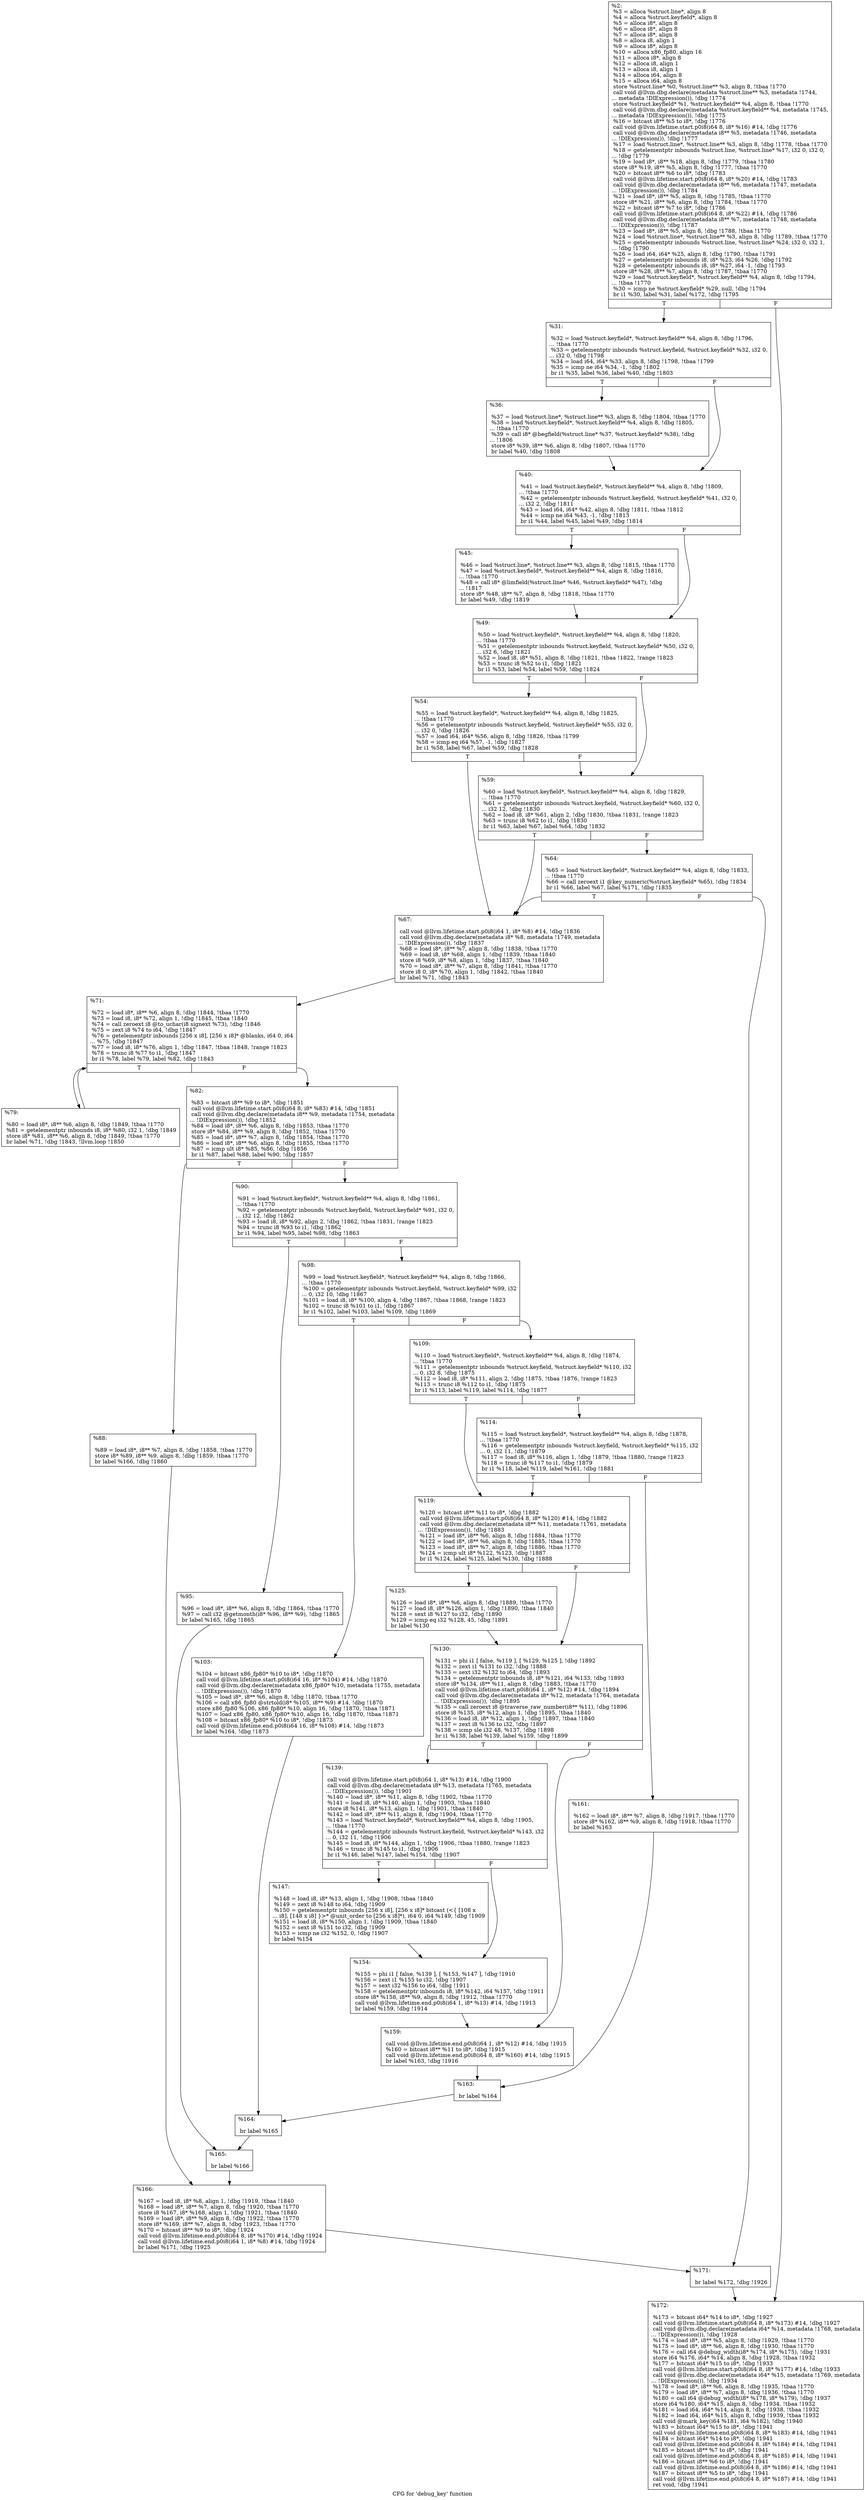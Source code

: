 digraph "CFG for 'debug_key' function" {
	label="CFG for 'debug_key' function";

	Node0x1f224c0 [shape=record,label="{%2:\l  %3 = alloca %struct.line*, align 8\l  %4 = alloca %struct.keyfield*, align 8\l  %5 = alloca i8*, align 8\l  %6 = alloca i8*, align 8\l  %7 = alloca i8*, align 8\l  %8 = alloca i8, align 1\l  %9 = alloca i8*, align 8\l  %10 = alloca x86_fp80, align 16\l  %11 = alloca i8*, align 8\l  %12 = alloca i8, align 1\l  %13 = alloca i8, align 1\l  %14 = alloca i64, align 8\l  %15 = alloca i64, align 8\l  store %struct.line* %0, %struct.line** %3, align 8, !tbaa !1770\l  call void @llvm.dbg.declare(metadata %struct.line** %3, metadata !1744,\l... metadata !DIExpression()), !dbg !1774\l  store %struct.keyfield* %1, %struct.keyfield** %4, align 8, !tbaa !1770\l  call void @llvm.dbg.declare(metadata %struct.keyfield** %4, metadata !1745,\l... metadata !DIExpression()), !dbg !1775\l  %16 = bitcast i8** %5 to i8*, !dbg !1776\l  call void @llvm.lifetime.start.p0i8(i64 8, i8* %16) #14, !dbg !1776\l  call void @llvm.dbg.declare(metadata i8** %5, metadata !1746, metadata\l... !DIExpression()), !dbg !1777\l  %17 = load %struct.line*, %struct.line** %3, align 8, !dbg !1778, !tbaa !1770\l  %18 = getelementptr inbounds %struct.line, %struct.line* %17, i32 0, i32 0,\l... !dbg !1779\l  %19 = load i8*, i8** %18, align 8, !dbg !1779, !tbaa !1780\l  store i8* %19, i8** %5, align 8, !dbg !1777, !tbaa !1770\l  %20 = bitcast i8** %6 to i8*, !dbg !1783\l  call void @llvm.lifetime.start.p0i8(i64 8, i8* %20) #14, !dbg !1783\l  call void @llvm.dbg.declare(metadata i8** %6, metadata !1747, metadata\l... !DIExpression()), !dbg !1784\l  %21 = load i8*, i8** %5, align 8, !dbg !1785, !tbaa !1770\l  store i8* %21, i8** %6, align 8, !dbg !1784, !tbaa !1770\l  %22 = bitcast i8** %7 to i8*, !dbg !1786\l  call void @llvm.lifetime.start.p0i8(i64 8, i8* %22) #14, !dbg !1786\l  call void @llvm.dbg.declare(metadata i8** %7, metadata !1748, metadata\l... !DIExpression()), !dbg !1787\l  %23 = load i8*, i8** %5, align 8, !dbg !1788, !tbaa !1770\l  %24 = load %struct.line*, %struct.line** %3, align 8, !dbg !1789, !tbaa !1770\l  %25 = getelementptr inbounds %struct.line, %struct.line* %24, i32 0, i32 1,\l... !dbg !1790\l  %26 = load i64, i64* %25, align 8, !dbg !1790, !tbaa !1791\l  %27 = getelementptr inbounds i8, i8* %23, i64 %26, !dbg !1792\l  %28 = getelementptr inbounds i8, i8* %27, i64 -1, !dbg !1793\l  store i8* %28, i8** %7, align 8, !dbg !1787, !tbaa !1770\l  %29 = load %struct.keyfield*, %struct.keyfield** %4, align 8, !dbg !1794,\l... !tbaa !1770\l  %30 = icmp ne %struct.keyfield* %29, null, !dbg !1794\l  br i1 %30, label %31, label %172, !dbg !1795\l|{<s0>T|<s1>F}}"];
	Node0x1f224c0:s0 -> Node0x1f22510;
	Node0x1f224c0:s1 -> Node0x1f22f10;
	Node0x1f22510 [shape=record,label="{%31:\l\l  %32 = load %struct.keyfield*, %struct.keyfield** %4, align 8, !dbg !1796,\l... !tbaa !1770\l  %33 = getelementptr inbounds %struct.keyfield, %struct.keyfield* %32, i32 0,\l... i32 0, !dbg !1798\l  %34 = load i64, i64* %33, align 8, !dbg !1798, !tbaa !1799\l  %35 = icmp ne i64 %34, -1, !dbg !1802\l  br i1 %35, label %36, label %40, !dbg !1803\l|{<s0>T|<s1>F}}"];
	Node0x1f22510:s0 -> Node0x1f22560;
	Node0x1f22510:s1 -> Node0x1f225b0;
	Node0x1f22560 [shape=record,label="{%36:\l\l  %37 = load %struct.line*, %struct.line** %3, align 8, !dbg !1804, !tbaa !1770\l  %38 = load %struct.keyfield*, %struct.keyfield** %4, align 8, !dbg !1805,\l... !tbaa !1770\l  %39 = call i8* @begfield(%struct.line* %37, %struct.keyfield* %38), !dbg\l... !1806\l  store i8* %39, i8** %6, align 8, !dbg !1807, !tbaa !1770\l  br label %40, !dbg !1808\l}"];
	Node0x1f22560 -> Node0x1f225b0;
	Node0x1f225b0 [shape=record,label="{%40:\l\l  %41 = load %struct.keyfield*, %struct.keyfield** %4, align 8, !dbg !1809,\l... !tbaa !1770\l  %42 = getelementptr inbounds %struct.keyfield, %struct.keyfield* %41, i32 0,\l... i32 2, !dbg !1811\l  %43 = load i64, i64* %42, align 8, !dbg !1811, !tbaa !1812\l  %44 = icmp ne i64 %43, -1, !dbg !1813\l  br i1 %44, label %45, label %49, !dbg !1814\l|{<s0>T|<s1>F}}"];
	Node0x1f225b0:s0 -> Node0x1f22600;
	Node0x1f225b0:s1 -> Node0x1f22650;
	Node0x1f22600 [shape=record,label="{%45:\l\l  %46 = load %struct.line*, %struct.line** %3, align 8, !dbg !1815, !tbaa !1770\l  %47 = load %struct.keyfield*, %struct.keyfield** %4, align 8, !dbg !1816,\l... !tbaa !1770\l  %48 = call i8* @limfield(%struct.line* %46, %struct.keyfield* %47), !dbg\l... !1817\l  store i8* %48, i8** %7, align 8, !dbg !1818, !tbaa !1770\l  br label %49, !dbg !1819\l}"];
	Node0x1f22600 -> Node0x1f22650;
	Node0x1f22650 [shape=record,label="{%49:\l\l  %50 = load %struct.keyfield*, %struct.keyfield** %4, align 8, !dbg !1820,\l... !tbaa !1770\l  %51 = getelementptr inbounds %struct.keyfield, %struct.keyfield* %50, i32 0,\l... i32 6, !dbg !1821\l  %52 = load i8, i8* %51, align 8, !dbg !1821, !tbaa !1822, !range !1823\l  %53 = trunc i8 %52 to i1, !dbg !1821\l  br i1 %53, label %54, label %59, !dbg !1824\l|{<s0>T|<s1>F}}"];
	Node0x1f22650:s0 -> Node0x1f226a0;
	Node0x1f22650:s1 -> Node0x1f226f0;
	Node0x1f226a0 [shape=record,label="{%54:\l\l  %55 = load %struct.keyfield*, %struct.keyfield** %4, align 8, !dbg !1825,\l... !tbaa !1770\l  %56 = getelementptr inbounds %struct.keyfield, %struct.keyfield* %55, i32 0,\l... i32 0, !dbg !1826\l  %57 = load i64, i64* %56, align 8, !dbg !1826, !tbaa !1799\l  %58 = icmp eq i64 %57, -1, !dbg !1827\l  br i1 %58, label %67, label %59, !dbg !1828\l|{<s0>T|<s1>F}}"];
	Node0x1f226a0:s0 -> Node0x1f22790;
	Node0x1f226a0:s1 -> Node0x1f226f0;
	Node0x1f226f0 [shape=record,label="{%59:\l\l  %60 = load %struct.keyfield*, %struct.keyfield** %4, align 8, !dbg !1829,\l... !tbaa !1770\l  %61 = getelementptr inbounds %struct.keyfield, %struct.keyfield* %60, i32 0,\l... i32 12, !dbg !1830\l  %62 = load i8, i8* %61, align 2, !dbg !1830, !tbaa !1831, !range !1823\l  %63 = trunc i8 %62 to i1, !dbg !1830\l  br i1 %63, label %67, label %64, !dbg !1832\l|{<s0>T|<s1>F}}"];
	Node0x1f226f0:s0 -> Node0x1f22790;
	Node0x1f226f0:s1 -> Node0x1f22740;
	Node0x1f22740 [shape=record,label="{%64:\l\l  %65 = load %struct.keyfield*, %struct.keyfield** %4, align 8, !dbg !1833,\l... !tbaa !1770\l  %66 = call zeroext i1 @key_numeric(%struct.keyfield* %65), !dbg !1834\l  br i1 %66, label %67, label %171, !dbg !1835\l|{<s0>T|<s1>F}}"];
	Node0x1f22740:s0 -> Node0x1f22790;
	Node0x1f22740:s1 -> Node0x1f22ec0;
	Node0x1f22790 [shape=record,label="{%67:\l\l  call void @llvm.lifetime.start.p0i8(i64 1, i8* %8) #14, !dbg !1836\l  call void @llvm.dbg.declare(metadata i8* %8, metadata !1749, metadata\l... !DIExpression()), !dbg !1837\l  %68 = load i8*, i8** %7, align 8, !dbg !1838, !tbaa !1770\l  %69 = load i8, i8* %68, align 1, !dbg !1839, !tbaa !1840\l  store i8 %69, i8* %8, align 1, !dbg !1837, !tbaa !1840\l  %70 = load i8*, i8** %7, align 8, !dbg !1841, !tbaa !1770\l  store i8 0, i8* %70, align 1, !dbg !1842, !tbaa !1840\l  br label %71, !dbg !1843\l}"];
	Node0x1f22790 -> Node0x1f227e0;
	Node0x1f227e0 [shape=record,label="{%71:\l\l  %72 = load i8*, i8** %6, align 8, !dbg !1844, !tbaa !1770\l  %73 = load i8, i8* %72, align 1, !dbg !1845, !tbaa !1840\l  %74 = call zeroext i8 @to_uchar(i8 signext %73), !dbg !1846\l  %75 = zext i8 %74 to i64, !dbg !1847\l  %76 = getelementptr inbounds [256 x i8], [256 x i8]* @blanks, i64 0, i64\l... %75, !dbg !1847\l  %77 = load i8, i8* %76, align 1, !dbg !1847, !tbaa !1848, !range !1823\l  %78 = trunc i8 %77 to i1, !dbg !1847\l  br i1 %78, label %79, label %82, !dbg !1843\l|{<s0>T|<s1>F}}"];
	Node0x1f227e0:s0 -> Node0x1f22830;
	Node0x1f227e0:s1 -> Node0x1f22880;
	Node0x1f22830 [shape=record,label="{%79:\l\l  %80 = load i8*, i8** %6, align 8, !dbg !1849, !tbaa !1770\l  %81 = getelementptr inbounds i8, i8* %80, i32 1, !dbg !1849\l  store i8* %81, i8** %6, align 8, !dbg !1849, !tbaa !1770\l  br label %71, !dbg !1843, !llvm.loop !1850\l}"];
	Node0x1f22830 -> Node0x1f227e0;
	Node0x1f22880 [shape=record,label="{%82:\l\l  %83 = bitcast i8** %9 to i8*, !dbg !1851\l  call void @llvm.lifetime.start.p0i8(i64 8, i8* %83) #14, !dbg !1851\l  call void @llvm.dbg.declare(metadata i8** %9, metadata !1754, metadata\l... !DIExpression()), !dbg !1852\l  %84 = load i8*, i8** %6, align 8, !dbg !1853, !tbaa !1770\l  store i8* %84, i8** %9, align 8, !dbg !1852, !tbaa !1770\l  %85 = load i8*, i8** %7, align 8, !dbg !1854, !tbaa !1770\l  %86 = load i8*, i8** %6, align 8, !dbg !1855, !tbaa !1770\l  %87 = icmp ult i8* %85, %86, !dbg !1856\l  br i1 %87, label %88, label %90, !dbg !1857\l|{<s0>T|<s1>F}}"];
	Node0x1f22880:s0 -> Node0x1f228d0;
	Node0x1f22880:s1 -> Node0x1f22920;
	Node0x1f228d0 [shape=record,label="{%88:\l\l  %89 = load i8*, i8** %7, align 8, !dbg !1858, !tbaa !1770\l  store i8* %89, i8** %9, align 8, !dbg !1859, !tbaa !1770\l  br label %166, !dbg !1860\l}"];
	Node0x1f228d0 -> Node0x1f22e70;
	Node0x1f22920 [shape=record,label="{%90:\l\l  %91 = load %struct.keyfield*, %struct.keyfield** %4, align 8, !dbg !1861,\l... !tbaa !1770\l  %92 = getelementptr inbounds %struct.keyfield, %struct.keyfield* %91, i32 0,\l... i32 12, !dbg !1862\l  %93 = load i8, i8* %92, align 2, !dbg !1862, !tbaa !1831, !range !1823\l  %94 = trunc i8 %93 to i1, !dbg !1862\l  br i1 %94, label %95, label %98, !dbg !1863\l|{<s0>T|<s1>F}}"];
	Node0x1f22920:s0 -> Node0x1f22970;
	Node0x1f22920:s1 -> Node0x1f229c0;
	Node0x1f22970 [shape=record,label="{%95:\l\l  %96 = load i8*, i8** %6, align 8, !dbg !1864, !tbaa !1770\l  %97 = call i32 @getmonth(i8* %96, i8** %9), !dbg !1865\l  br label %165, !dbg !1865\l}"];
	Node0x1f22970 -> Node0x1f22e20;
	Node0x1f229c0 [shape=record,label="{%98:\l\l  %99 = load %struct.keyfield*, %struct.keyfield** %4, align 8, !dbg !1866,\l... !tbaa !1770\l  %100 = getelementptr inbounds %struct.keyfield, %struct.keyfield* %99, i32\l... 0, i32 10, !dbg !1867\l  %101 = load i8, i8* %100, align 4, !dbg !1867, !tbaa !1868, !range !1823\l  %102 = trunc i8 %101 to i1, !dbg !1867\l  br i1 %102, label %103, label %109, !dbg !1869\l|{<s0>T|<s1>F}}"];
	Node0x1f229c0:s0 -> Node0x1f22a10;
	Node0x1f229c0:s1 -> Node0x1f22a60;
	Node0x1f22a10 [shape=record,label="{%103:\l\l  %104 = bitcast x86_fp80* %10 to i8*, !dbg !1870\l  call void @llvm.lifetime.start.p0i8(i64 16, i8* %104) #14, !dbg !1870\l  call void @llvm.dbg.declare(metadata x86_fp80* %10, metadata !1755, metadata\l... !DIExpression()), !dbg !1870\l  %105 = load i8*, i8** %6, align 8, !dbg !1870, !tbaa !1770\l  %106 = call x86_fp80 @strtold(i8* %105, i8** %9) #14, !dbg !1870\l  store x86_fp80 %106, x86_fp80* %10, align 16, !dbg !1870, !tbaa !1871\l  %107 = load x86_fp80, x86_fp80* %10, align 16, !dbg !1870, !tbaa !1871\l  %108 = bitcast x86_fp80* %10 to i8*, !dbg !1873\l  call void @llvm.lifetime.end.p0i8(i64 16, i8* %108) #14, !dbg !1873\l  br label %164, !dbg !1873\l}"];
	Node0x1f22a10 -> Node0x1f22dd0;
	Node0x1f22a60 [shape=record,label="{%109:\l\l  %110 = load %struct.keyfield*, %struct.keyfield** %4, align 8, !dbg !1874,\l... !tbaa !1770\l  %111 = getelementptr inbounds %struct.keyfield, %struct.keyfield* %110, i32\l... 0, i32 8, !dbg !1875\l  %112 = load i8, i8* %111, align 2, !dbg !1875, !tbaa !1876, !range !1823\l  %113 = trunc i8 %112 to i1, !dbg !1875\l  br i1 %113, label %119, label %114, !dbg !1877\l|{<s0>T|<s1>F}}"];
	Node0x1f22a60:s0 -> Node0x1f22b00;
	Node0x1f22a60:s1 -> Node0x1f22ab0;
	Node0x1f22ab0 [shape=record,label="{%114:\l\l  %115 = load %struct.keyfield*, %struct.keyfield** %4, align 8, !dbg !1878,\l... !tbaa !1770\l  %116 = getelementptr inbounds %struct.keyfield, %struct.keyfield* %115, i32\l... 0, i32 11, !dbg !1879\l  %117 = load i8, i8* %116, align 1, !dbg !1879, !tbaa !1880, !range !1823\l  %118 = trunc i8 %117 to i1, !dbg !1879\l  br i1 %118, label %119, label %161, !dbg !1881\l|{<s0>T|<s1>F}}"];
	Node0x1f22ab0:s0 -> Node0x1f22b00;
	Node0x1f22ab0:s1 -> Node0x1f22d30;
	Node0x1f22b00 [shape=record,label="{%119:\l\l  %120 = bitcast i8** %11 to i8*, !dbg !1882\l  call void @llvm.lifetime.start.p0i8(i64 8, i8* %120) #14, !dbg !1882\l  call void @llvm.dbg.declare(metadata i8** %11, metadata !1761, metadata\l... !DIExpression()), !dbg !1883\l  %121 = load i8*, i8** %6, align 8, !dbg !1884, !tbaa !1770\l  %122 = load i8*, i8** %6, align 8, !dbg !1885, !tbaa !1770\l  %123 = load i8*, i8** %7, align 8, !dbg !1886, !tbaa !1770\l  %124 = icmp ult i8* %122, %123, !dbg !1887\l  br i1 %124, label %125, label %130, !dbg !1888\l|{<s0>T|<s1>F}}"];
	Node0x1f22b00:s0 -> Node0x1f22b50;
	Node0x1f22b00:s1 -> Node0x1f22ba0;
	Node0x1f22b50 [shape=record,label="{%125:\l\l  %126 = load i8*, i8** %6, align 8, !dbg !1889, !tbaa !1770\l  %127 = load i8, i8* %126, align 1, !dbg !1890, !tbaa !1840\l  %128 = sext i8 %127 to i32, !dbg !1890\l  %129 = icmp eq i32 %128, 45, !dbg !1891\l  br label %130\l}"];
	Node0x1f22b50 -> Node0x1f22ba0;
	Node0x1f22ba0 [shape=record,label="{%130:\l\l  %131 = phi i1 [ false, %119 ], [ %129, %125 ], !dbg !1892\l  %132 = zext i1 %131 to i32, !dbg !1888\l  %133 = sext i32 %132 to i64, !dbg !1893\l  %134 = getelementptr inbounds i8, i8* %121, i64 %133, !dbg !1893\l  store i8* %134, i8** %11, align 8, !dbg !1883, !tbaa !1770\l  call void @llvm.lifetime.start.p0i8(i64 1, i8* %12) #14, !dbg !1894\l  call void @llvm.dbg.declare(metadata i8* %12, metadata !1764, metadata\l... !DIExpression()), !dbg !1895\l  %135 = call zeroext i8 @traverse_raw_number(i8** %11), !dbg !1896\l  store i8 %135, i8* %12, align 1, !dbg !1895, !tbaa !1840\l  %136 = load i8, i8* %12, align 1, !dbg !1897, !tbaa !1840\l  %137 = zext i8 %136 to i32, !dbg !1897\l  %138 = icmp sle i32 48, %137, !dbg !1898\l  br i1 %138, label %139, label %159, !dbg !1899\l|{<s0>T|<s1>F}}"];
	Node0x1f22ba0:s0 -> Node0x1f22bf0;
	Node0x1f22ba0:s1 -> Node0x1f22ce0;
	Node0x1f22bf0 [shape=record,label="{%139:\l\l  call void @llvm.lifetime.start.p0i8(i64 1, i8* %13) #14, !dbg !1900\l  call void @llvm.dbg.declare(metadata i8* %13, metadata !1765, metadata\l... !DIExpression()), !dbg !1901\l  %140 = load i8*, i8** %11, align 8, !dbg !1902, !tbaa !1770\l  %141 = load i8, i8* %140, align 1, !dbg !1903, !tbaa !1840\l  store i8 %141, i8* %13, align 1, !dbg !1901, !tbaa !1840\l  %142 = load i8*, i8** %11, align 8, !dbg !1904, !tbaa !1770\l  %143 = load %struct.keyfield*, %struct.keyfield** %4, align 8, !dbg !1905,\l... !tbaa !1770\l  %144 = getelementptr inbounds %struct.keyfield, %struct.keyfield* %143, i32\l... 0, i32 11, !dbg !1906\l  %145 = load i8, i8* %144, align 1, !dbg !1906, !tbaa !1880, !range !1823\l  %146 = trunc i8 %145 to i1, !dbg !1906\l  br i1 %146, label %147, label %154, !dbg !1907\l|{<s0>T|<s1>F}}"];
	Node0x1f22bf0:s0 -> Node0x1f22c40;
	Node0x1f22bf0:s1 -> Node0x1f22c90;
	Node0x1f22c40 [shape=record,label="{%147:\l\l  %148 = load i8, i8* %13, align 1, !dbg !1908, !tbaa !1840\l  %149 = zext i8 %148 to i64, !dbg !1909\l  %150 = getelementptr inbounds [256 x i8], [256 x i8]* bitcast (\<\{ [108 x\l... i8], [148 x i8] \}\>* @unit_order to [256 x i8]*), i64 0, i64 %149, !dbg !1909\l  %151 = load i8, i8* %150, align 1, !dbg !1909, !tbaa !1840\l  %152 = sext i8 %151 to i32, !dbg !1909\l  %153 = icmp ne i32 %152, 0, !dbg !1907\l  br label %154\l}"];
	Node0x1f22c40 -> Node0x1f22c90;
	Node0x1f22c90 [shape=record,label="{%154:\l\l  %155 = phi i1 [ false, %139 ], [ %153, %147 ], !dbg !1910\l  %156 = zext i1 %155 to i32, !dbg !1907\l  %157 = sext i32 %156 to i64, !dbg !1911\l  %158 = getelementptr inbounds i8, i8* %142, i64 %157, !dbg !1911\l  store i8* %158, i8** %9, align 8, !dbg !1912, !tbaa !1770\l  call void @llvm.lifetime.end.p0i8(i64 1, i8* %13) #14, !dbg !1913\l  br label %159, !dbg !1914\l}"];
	Node0x1f22c90 -> Node0x1f22ce0;
	Node0x1f22ce0 [shape=record,label="{%159:\l\l  call void @llvm.lifetime.end.p0i8(i64 1, i8* %12) #14, !dbg !1915\l  %160 = bitcast i8** %11 to i8*, !dbg !1915\l  call void @llvm.lifetime.end.p0i8(i64 8, i8* %160) #14, !dbg !1915\l  br label %163, !dbg !1916\l}"];
	Node0x1f22ce0 -> Node0x1f22d80;
	Node0x1f22d30 [shape=record,label="{%161:\l\l  %162 = load i8*, i8** %7, align 8, !dbg !1917, !tbaa !1770\l  store i8* %162, i8** %9, align 8, !dbg !1918, !tbaa !1770\l  br label %163\l}"];
	Node0x1f22d30 -> Node0x1f22d80;
	Node0x1f22d80 [shape=record,label="{%163:\l\l  br label %164\l}"];
	Node0x1f22d80 -> Node0x1f22dd0;
	Node0x1f22dd0 [shape=record,label="{%164:\l\l  br label %165\l}"];
	Node0x1f22dd0 -> Node0x1f22e20;
	Node0x1f22e20 [shape=record,label="{%165:\l\l  br label %166\l}"];
	Node0x1f22e20 -> Node0x1f22e70;
	Node0x1f22e70 [shape=record,label="{%166:\l\l  %167 = load i8, i8* %8, align 1, !dbg !1919, !tbaa !1840\l  %168 = load i8*, i8** %7, align 8, !dbg !1920, !tbaa !1770\l  store i8 %167, i8* %168, align 1, !dbg !1921, !tbaa !1840\l  %169 = load i8*, i8** %9, align 8, !dbg !1922, !tbaa !1770\l  store i8* %169, i8** %7, align 8, !dbg !1923, !tbaa !1770\l  %170 = bitcast i8** %9 to i8*, !dbg !1924\l  call void @llvm.lifetime.end.p0i8(i64 8, i8* %170) #14, !dbg !1924\l  call void @llvm.lifetime.end.p0i8(i64 1, i8* %8) #14, !dbg !1924\l  br label %171, !dbg !1925\l}"];
	Node0x1f22e70 -> Node0x1f22ec0;
	Node0x1f22ec0 [shape=record,label="{%171:\l\l  br label %172, !dbg !1926\l}"];
	Node0x1f22ec0 -> Node0x1f22f10;
	Node0x1f22f10 [shape=record,label="{%172:\l\l  %173 = bitcast i64* %14 to i8*, !dbg !1927\l  call void @llvm.lifetime.start.p0i8(i64 8, i8* %173) #14, !dbg !1927\l  call void @llvm.dbg.declare(metadata i64* %14, metadata !1768, metadata\l... !DIExpression()), !dbg !1928\l  %174 = load i8*, i8** %5, align 8, !dbg !1929, !tbaa !1770\l  %175 = load i8*, i8** %6, align 8, !dbg !1930, !tbaa !1770\l  %176 = call i64 @debug_width(i8* %174, i8* %175), !dbg !1931\l  store i64 %176, i64* %14, align 8, !dbg !1928, !tbaa !1932\l  %177 = bitcast i64* %15 to i8*, !dbg !1933\l  call void @llvm.lifetime.start.p0i8(i64 8, i8* %177) #14, !dbg !1933\l  call void @llvm.dbg.declare(metadata i64* %15, metadata !1769, metadata\l... !DIExpression()), !dbg !1934\l  %178 = load i8*, i8** %6, align 8, !dbg !1935, !tbaa !1770\l  %179 = load i8*, i8** %7, align 8, !dbg !1936, !tbaa !1770\l  %180 = call i64 @debug_width(i8* %178, i8* %179), !dbg !1937\l  store i64 %180, i64* %15, align 8, !dbg !1934, !tbaa !1932\l  %181 = load i64, i64* %14, align 8, !dbg !1938, !tbaa !1932\l  %182 = load i64, i64* %15, align 8, !dbg !1939, !tbaa !1932\l  call void @mark_key(i64 %181, i64 %182), !dbg !1940\l  %183 = bitcast i64* %15 to i8*, !dbg !1941\l  call void @llvm.lifetime.end.p0i8(i64 8, i8* %183) #14, !dbg !1941\l  %184 = bitcast i64* %14 to i8*, !dbg !1941\l  call void @llvm.lifetime.end.p0i8(i64 8, i8* %184) #14, !dbg !1941\l  %185 = bitcast i8** %7 to i8*, !dbg !1941\l  call void @llvm.lifetime.end.p0i8(i64 8, i8* %185) #14, !dbg !1941\l  %186 = bitcast i8** %6 to i8*, !dbg !1941\l  call void @llvm.lifetime.end.p0i8(i64 8, i8* %186) #14, !dbg !1941\l  %187 = bitcast i8** %5 to i8*, !dbg !1941\l  call void @llvm.lifetime.end.p0i8(i64 8, i8* %187) #14, !dbg !1941\l  ret void, !dbg !1941\l}"];
}
